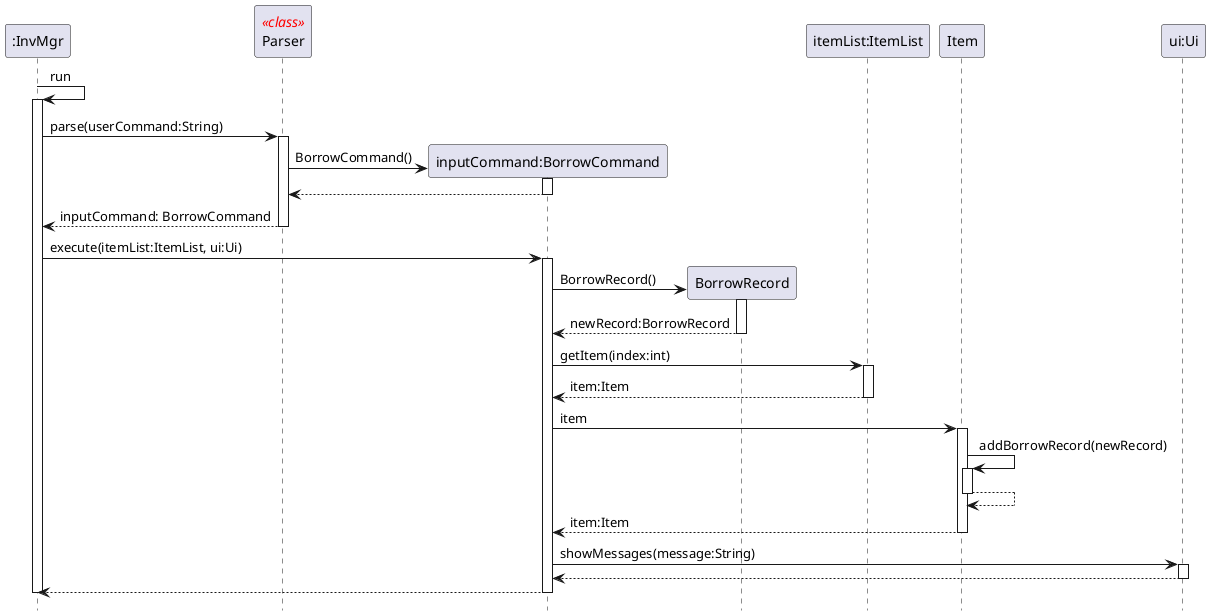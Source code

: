 @startuml
hide footbox
skinparam sequenceStereotypeFontColor red

Participant ":InvMgr" as InvMgr
Participant "Parser" as Parser <<class>>
Participant "inputCommand:BorrowCommand" as BorrowCommand
Participant "BorrowRecord" as BorrowRecord
Participant "itemList:ItemList" as ItemList
Participant "Item" as Item
Participant "ui:Ui" as Ui

InvMgr -> InvMgr: run
activate InvMgr
    InvMgr -> Parser: parse(userCommand:String)
    activate Parser
        create BorrowCommand
        Parser -> BorrowCommand: BorrowCommand()
        activate BorrowCommand
            return

        return inputCommand: BorrowCommand

    InvMgr -> BorrowCommand: execute(itemList:ItemList, ui:Ui)
    activate BorrowCommand
        create BorrowRecord
        BorrowCommand -> BorrowRecord: BorrowRecord()
        activate BorrowRecord
            return newRecord:BorrowRecord

        BorrowCommand -> ItemList: getItem(index:int)
        activate ItemList
            return item:Item

        BorrowCommand -> Item:item
        activate Item
            Item -> Item:addBorrowRecord(newRecord)
            activate Item
                return
            return item:Item

        BorrowCommand -> Ui: showMessages(message:String)
        activate Ui
            return

        return

deactivate InvMgr

@enduml
